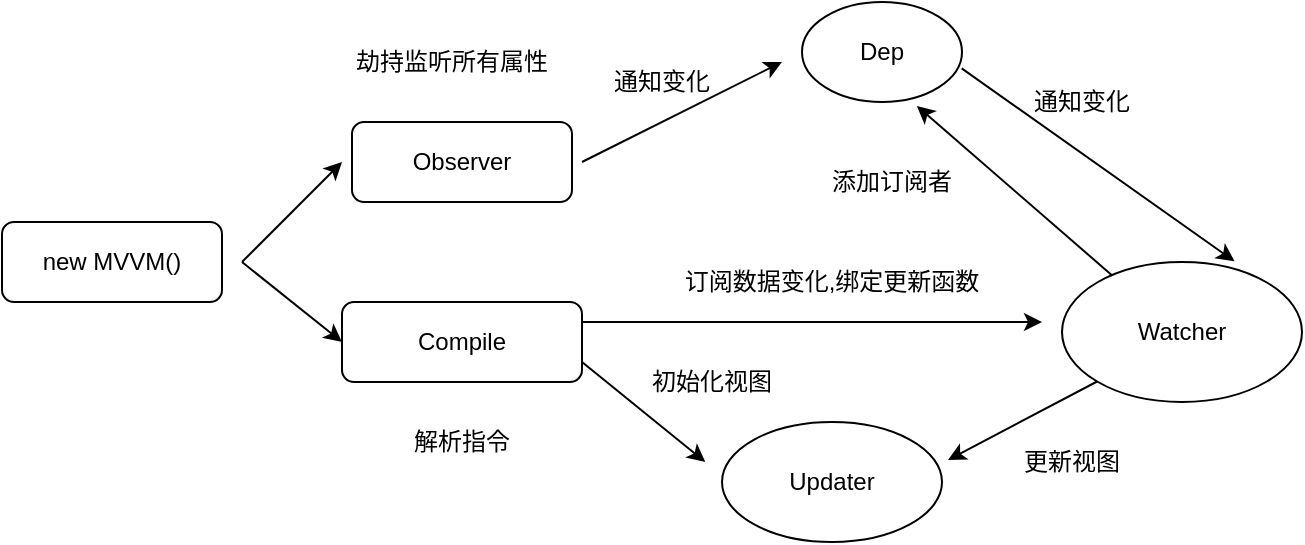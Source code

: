 <mxfile version="13.1.3">
    <diagram id="6hGFLwfOUW9BJ-s0fimq" name="Page-1">
        <mxGraphModel dx="769" dy="658" grid="1" gridSize="10" guides="1" tooltips="1" connect="1" arrows="1" fold="1" page="1" pageScale="1" pageWidth="827" pageHeight="1169" math="0" shadow="0">
            <root>
                <mxCell id="0"/>
                <mxCell id="1" parent="0"/>
                <mxCell id="2" value="new MVVM()" style="rounded=1;whiteSpace=wrap;html=1;" vertex="1" parent="1">
                    <mxGeometry x="30" y="220" width="110" height="40" as="geometry"/>
                </mxCell>
                <mxCell id="3" value="" style="endArrow=classic;html=1;" edge="1" parent="1">
                    <mxGeometry width="50" height="50" relative="1" as="geometry">
                        <mxPoint x="150" y="240" as="sourcePoint"/>
                        <mxPoint x="200" y="190" as="targetPoint"/>
                    </mxGeometry>
                </mxCell>
                <mxCell id="4" value="" style="endArrow=classic;html=1;" edge="1" parent="1">
                    <mxGeometry width="50" height="50" relative="1" as="geometry">
                        <mxPoint x="150" y="240" as="sourcePoint"/>
                        <mxPoint x="200" y="280" as="targetPoint"/>
                    </mxGeometry>
                </mxCell>
                <mxCell id="5" value="Observer&lt;br&gt;" style="rounded=1;whiteSpace=wrap;html=1;" vertex="1" parent="1">
                    <mxGeometry x="205" y="170" width="110" height="40" as="geometry"/>
                </mxCell>
                <mxCell id="6" value="劫持监听所有属性" style="text;html=1;strokeColor=none;fillColor=none;align=center;verticalAlign=middle;whiteSpace=wrap;rounded=0;" vertex="1" parent="1">
                    <mxGeometry x="200" y="130" width="110" height="20" as="geometry"/>
                </mxCell>
                <mxCell id="7" value="Compile" style="rounded=1;whiteSpace=wrap;html=1;" vertex="1" parent="1">
                    <mxGeometry x="200" y="260" width="120" height="40" as="geometry"/>
                </mxCell>
                <mxCell id="8" value="解析指令&lt;br&gt;" style="text;html=1;strokeColor=none;fillColor=none;align=center;verticalAlign=middle;whiteSpace=wrap;rounded=0;" vertex="1" parent="1">
                    <mxGeometry x="220" y="320" width="80" height="20" as="geometry"/>
                </mxCell>
                <mxCell id="9" value="" style="endArrow=classic;html=1;" edge="1" parent="1">
                    <mxGeometry width="50" height="50" relative="1" as="geometry">
                        <mxPoint x="320" y="190" as="sourcePoint"/>
                        <mxPoint x="420" y="140" as="targetPoint"/>
                    </mxGeometry>
                </mxCell>
                <mxCell id="11" value="通知变化" style="text;html=1;strokeColor=none;fillColor=none;align=center;verticalAlign=middle;whiteSpace=wrap;rounded=0;" vertex="1" parent="1">
                    <mxGeometry x="320" y="140" width="80" height="20" as="geometry"/>
                </mxCell>
                <mxCell id="12" value="Dep&lt;br&gt;" style="ellipse;whiteSpace=wrap;html=1;" vertex="1" parent="1">
                    <mxGeometry x="430" y="110" width="80" height="50" as="geometry"/>
                </mxCell>
                <mxCell id="13" value="" style="endArrow=classic;html=1;" edge="1" parent="1">
                    <mxGeometry width="50" height="50" relative="1" as="geometry">
                        <mxPoint x="320" y="290" as="sourcePoint"/>
                        <mxPoint x="381.667" y="340" as="targetPoint"/>
                    </mxGeometry>
                </mxCell>
                <mxCell id="15" value="初始化视图" style="text;html=1;strokeColor=none;fillColor=none;align=center;verticalAlign=middle;whiteSpace=wrap;rounded=0;" vertex="1" parent="1">
                    <mxGeometry x="350" y="290" width="70" height="20" as="geometry"/>
                </mxCell>
                <mxCell id="16" value="Updater&lt;br&gt;" style="ellipse;whiteSpace=wrap;html=1;" vertex="1" parent="1">
                    <mxGeometry x="390" y="320" width="110" height="60" as="geometry"/>
                </mxCell>
                <mxCell id="17" value="" style="endArrow=classic;html=1;exitX=1;exitY=0.25;exitDx=0;exitDy=0;" edge="1" parent="1" source="7">
                    <mxGeometry width="50" height="50" relative="1" as="geometry">
                        <mxPoint x="570" y="310" as="sourcePoint"/>
                        <mxPoint x="550" y="270" as="targetPoint"/>
                    </mxGeometry>
                </mxCell>
                <mxCell id="19" value="订阅数据变化,绑定更新函数&lt;br&gt;" style="text;html=1;strokeColor=none;fillColor=none;align=center;verticalAlign=middle;whiteSpace=wrap;rounded=0;" vertex="1" parent="1">
                    <mxGeometry x="370" y="240" width="150" height="20" as="geometry"/>
                </mxCell>
                <mxCell id="20" value="Watcher" style="ellipse;whiteSpace=wrap;html=1;" vertex="1" parent="1">
                    <mxGeometry x="560" y="240" width="120" height="70" as="geometry"/>
                </mxCell>
                <mxCell id="21" value="" style="endArrow=classic;html=1;entryX=1.027;entryY=0.317;entryDx=0;entryDy=0;entryPerimeter=0;exitX=0;exitY=1;exitDx=0;exitDy=0;" edge="1" parent="1" source="20" target="16">
                    <mxGeometry width="50" height="50" relative="1" as="geometry">
                        <mxPoint x="570" y="310" as="sourcePoint"/>
                        <mxPoint x="620" y="260" as="targetPoint"/>
                    </mxGeometry>
                </mxCell>
                <mxCell id="22" value="更新视图&lt;br&gt;" style="text;html=1;strokeColor=none;fillColor=none;align=center;verticalAlign=middle;whiteSpace=wrap;rounded=0;" vertex="1" parent="1">
                    <mxGeometry x="530" y="330" width="70" height="20" as="geometry"/>
                </mxCell>
                <mxCell id="24" value="" style="endArrow=classic;html=1;exitX=0.998;exitY=0.664;exitDx=0;exitDy=0;exitPerimeter=0;entryX=0.719;entryY=-0.005;entryDx=0;entryDy=0;entryPerimeter=0;" edge="1" parent="1" source="12" target="20">
                    <mxGeometry width="50" height="50" relative="1" as="geometry">
                        <mxPoint x="530" y="390" as="sourcePoint"/>
                        <mxPoint x="594" y="240" as="targetPoint"/>
                    </mxGeometry>
                </mxCell>
                <mxCell id="25" value="通知变化" style="text;html=1;strokeColor=none;fillColor=none;align=center;verticalAlign=middle;whiteSpace=wrap;rounded=0;" vertex="1" parent="1">
                    <mxGeometry x="530" y="150" width="80" height="20" as="geometry"/>
                </mxCell>
                <mxCell id="26" value="" style="endArrow=classic;html=1;exitX=0.209;exitY=0.096;exitDx=0;exitDy=0;exitPerimeter=0;entryX=0.718;entryY=1.04;entryDx=0;entryDy=0;entryPerimeter=0;" edge="1" parent="1" source="20" target="12">
                    <mxGeometry width="50" height="50" relative="1" as="geometry">
                        <mxPoint x="510" y="150" as="sourcePoint"/>
                        <mxPoint x="480" y="180" as="targetPoint"/>
                    </mxGeometry>
                </mxCell>
                <mxCell id="27" value="添加订阅者" style="text;html=1;strokeColor=none;fillColor=none;align=center;verticalAlign=middle;whiteSpace=wrap;rounded=0;" vertex="1" parent="1">
                    <mxGeometry x="420" y="190" width="110" height="20" as="geometry"/>
                </mxCell>
            </root>
        </mxGraphModel>
    </diagram>
</mxfile>